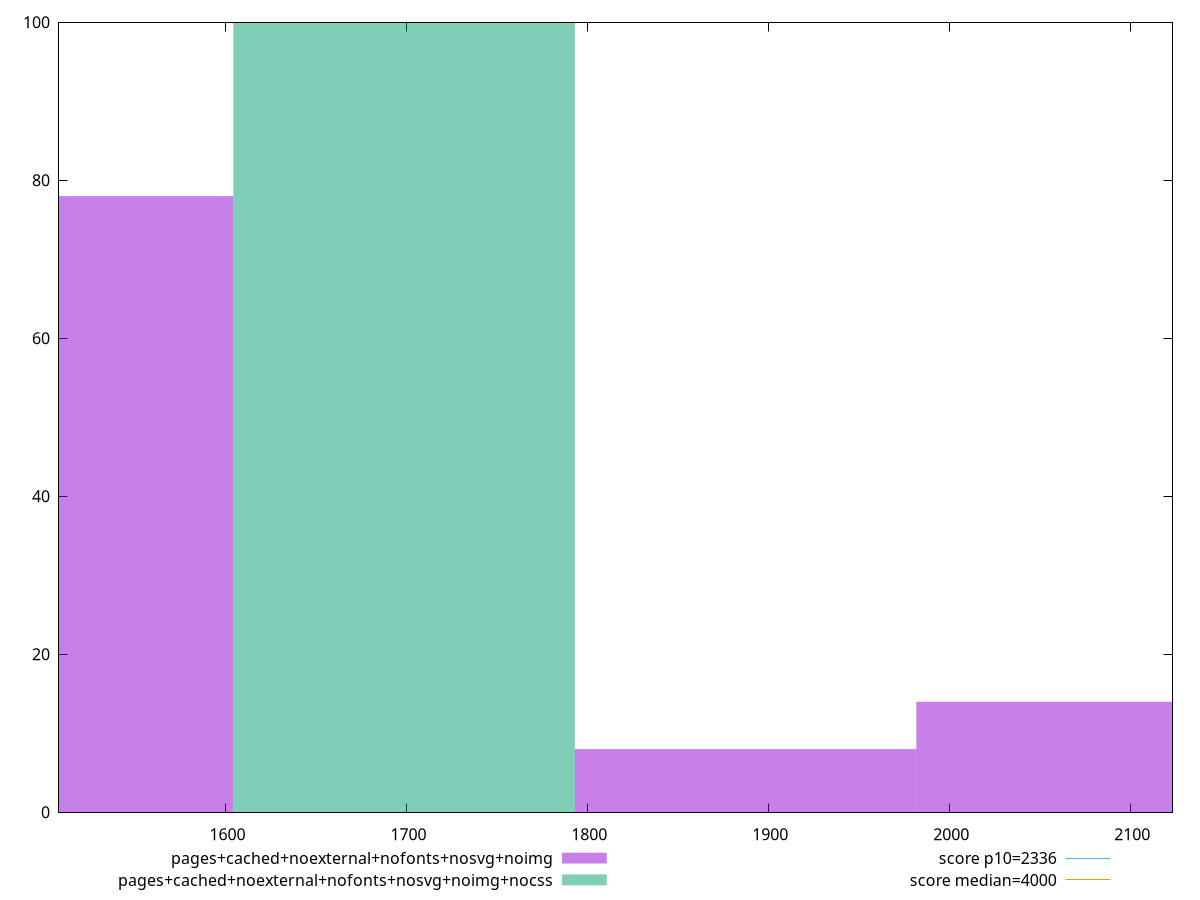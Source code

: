 reset

$pagesCachedNoexternalNofontsNosvgNoimg <<EOF
1509.9616285131215 78
2076.1972392055422 14
1887.4520356414018 8
EOF

$pagesCachedNoexternalNofontsNosvgNoimgNocss <<EOF
1698.7068320772617 100
EOF

set key outside below
set boxwidth 188.74520356414018
set xrange [1508.0034:2123.4029499999997]
set yrange [0:100]
set style fill transparent solid 0.5 noborder

set parametric
set terminal svg size 640, 500 enhanced background rgb 'white'
set output "report_00007_2020-12-11T15:55:29.892Z/first-contentful-paint/comparison/histogram/11_vs_12.svg"

plot $pagesCachedNoexternalNofontsNosvgNoimg title "pages+cached+noexternal+nofonts+nosvg+noimg" with boxes, \
     $pagesCachedNoexternalNofontsNosvgNoimgNocss title "pages+cached+noexternal+nofonts+nosvg+noimg+nocss" with boxes, \
     2336,t title "score p10=2336", \
     4000,t title "score median=4000"

reset
